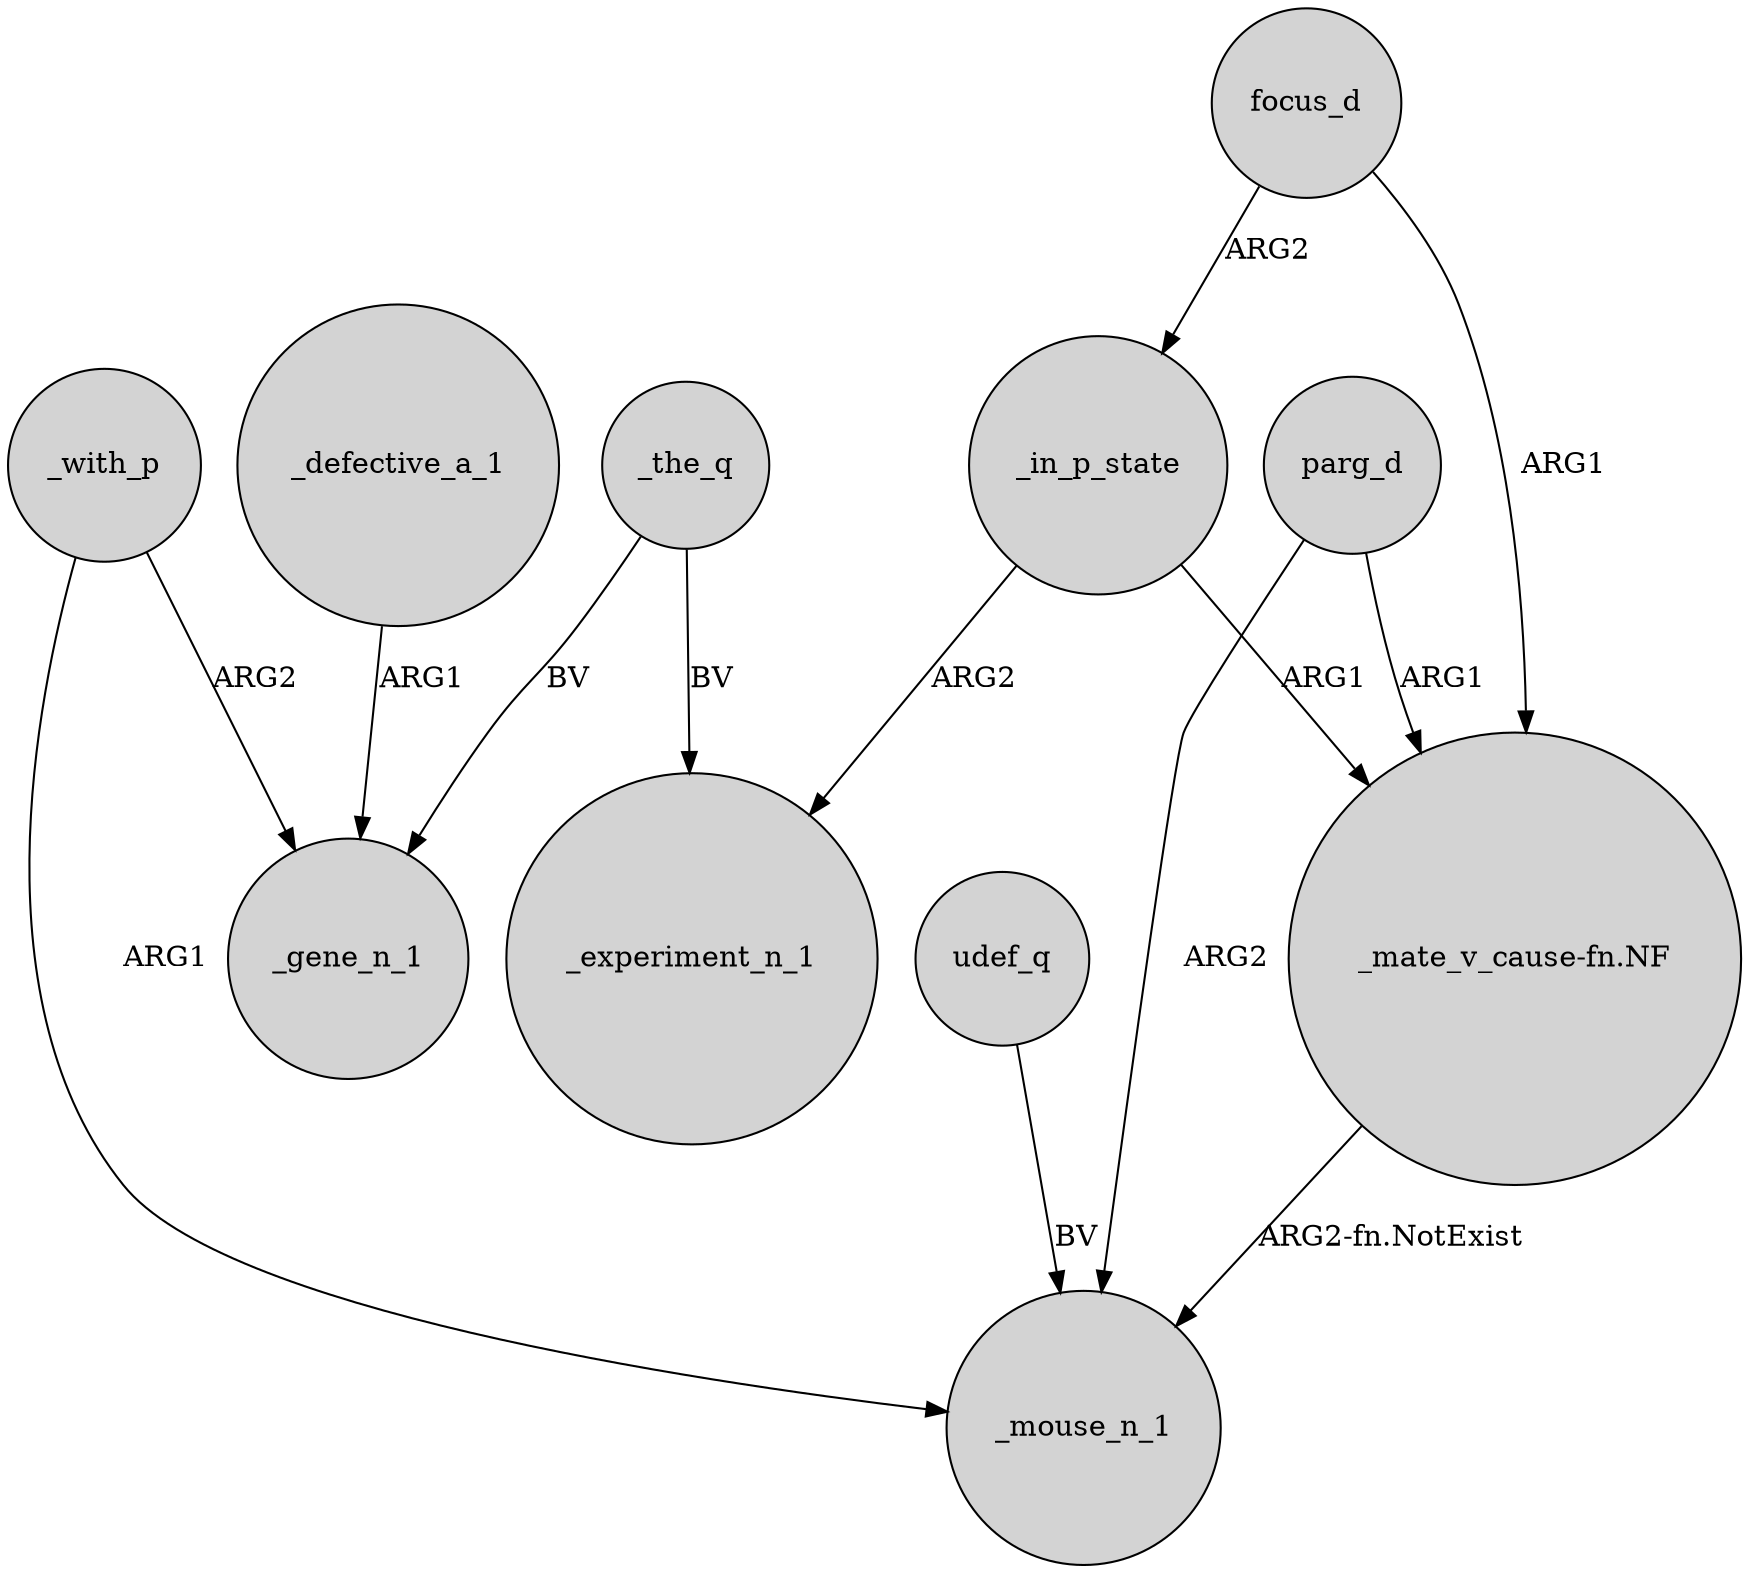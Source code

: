digraph {
	node [shape=circle style=filled]
	_defective_a_1 -> _gene_n_1 [label=ARG1]
	_the_q -> _experiment_n_1 [label=BV]
	_with_p -> _mouse_n_1 [label=ARG1]
	_with_p -> _gene_n_1 [label=ARG2]
	_in_p_state -> _experiment_n_1 [label=ARG2]
	udef_q -> _mouse_n_1 [label=BV]
	parg_d -> _mouse_n_1 [label=ARG2]
	_the_q -> _gene_n_1 [label=BV]
	focus_d -> "_mate_v_cause-fn.NF" [label=ARG1]
	"_mate_v_cause-fn.NF" -> _mouse_n_1 [label="ARG2-fn.NotExist"]
	parg_d -> "_mate_v_cause-fn.NF" [label=ARG1]
	focus_d -> _in_p_state [label=ARG2]
	_in_p_state -> "_mate_v_cause-fn.NF" [label=ARG1]
}
